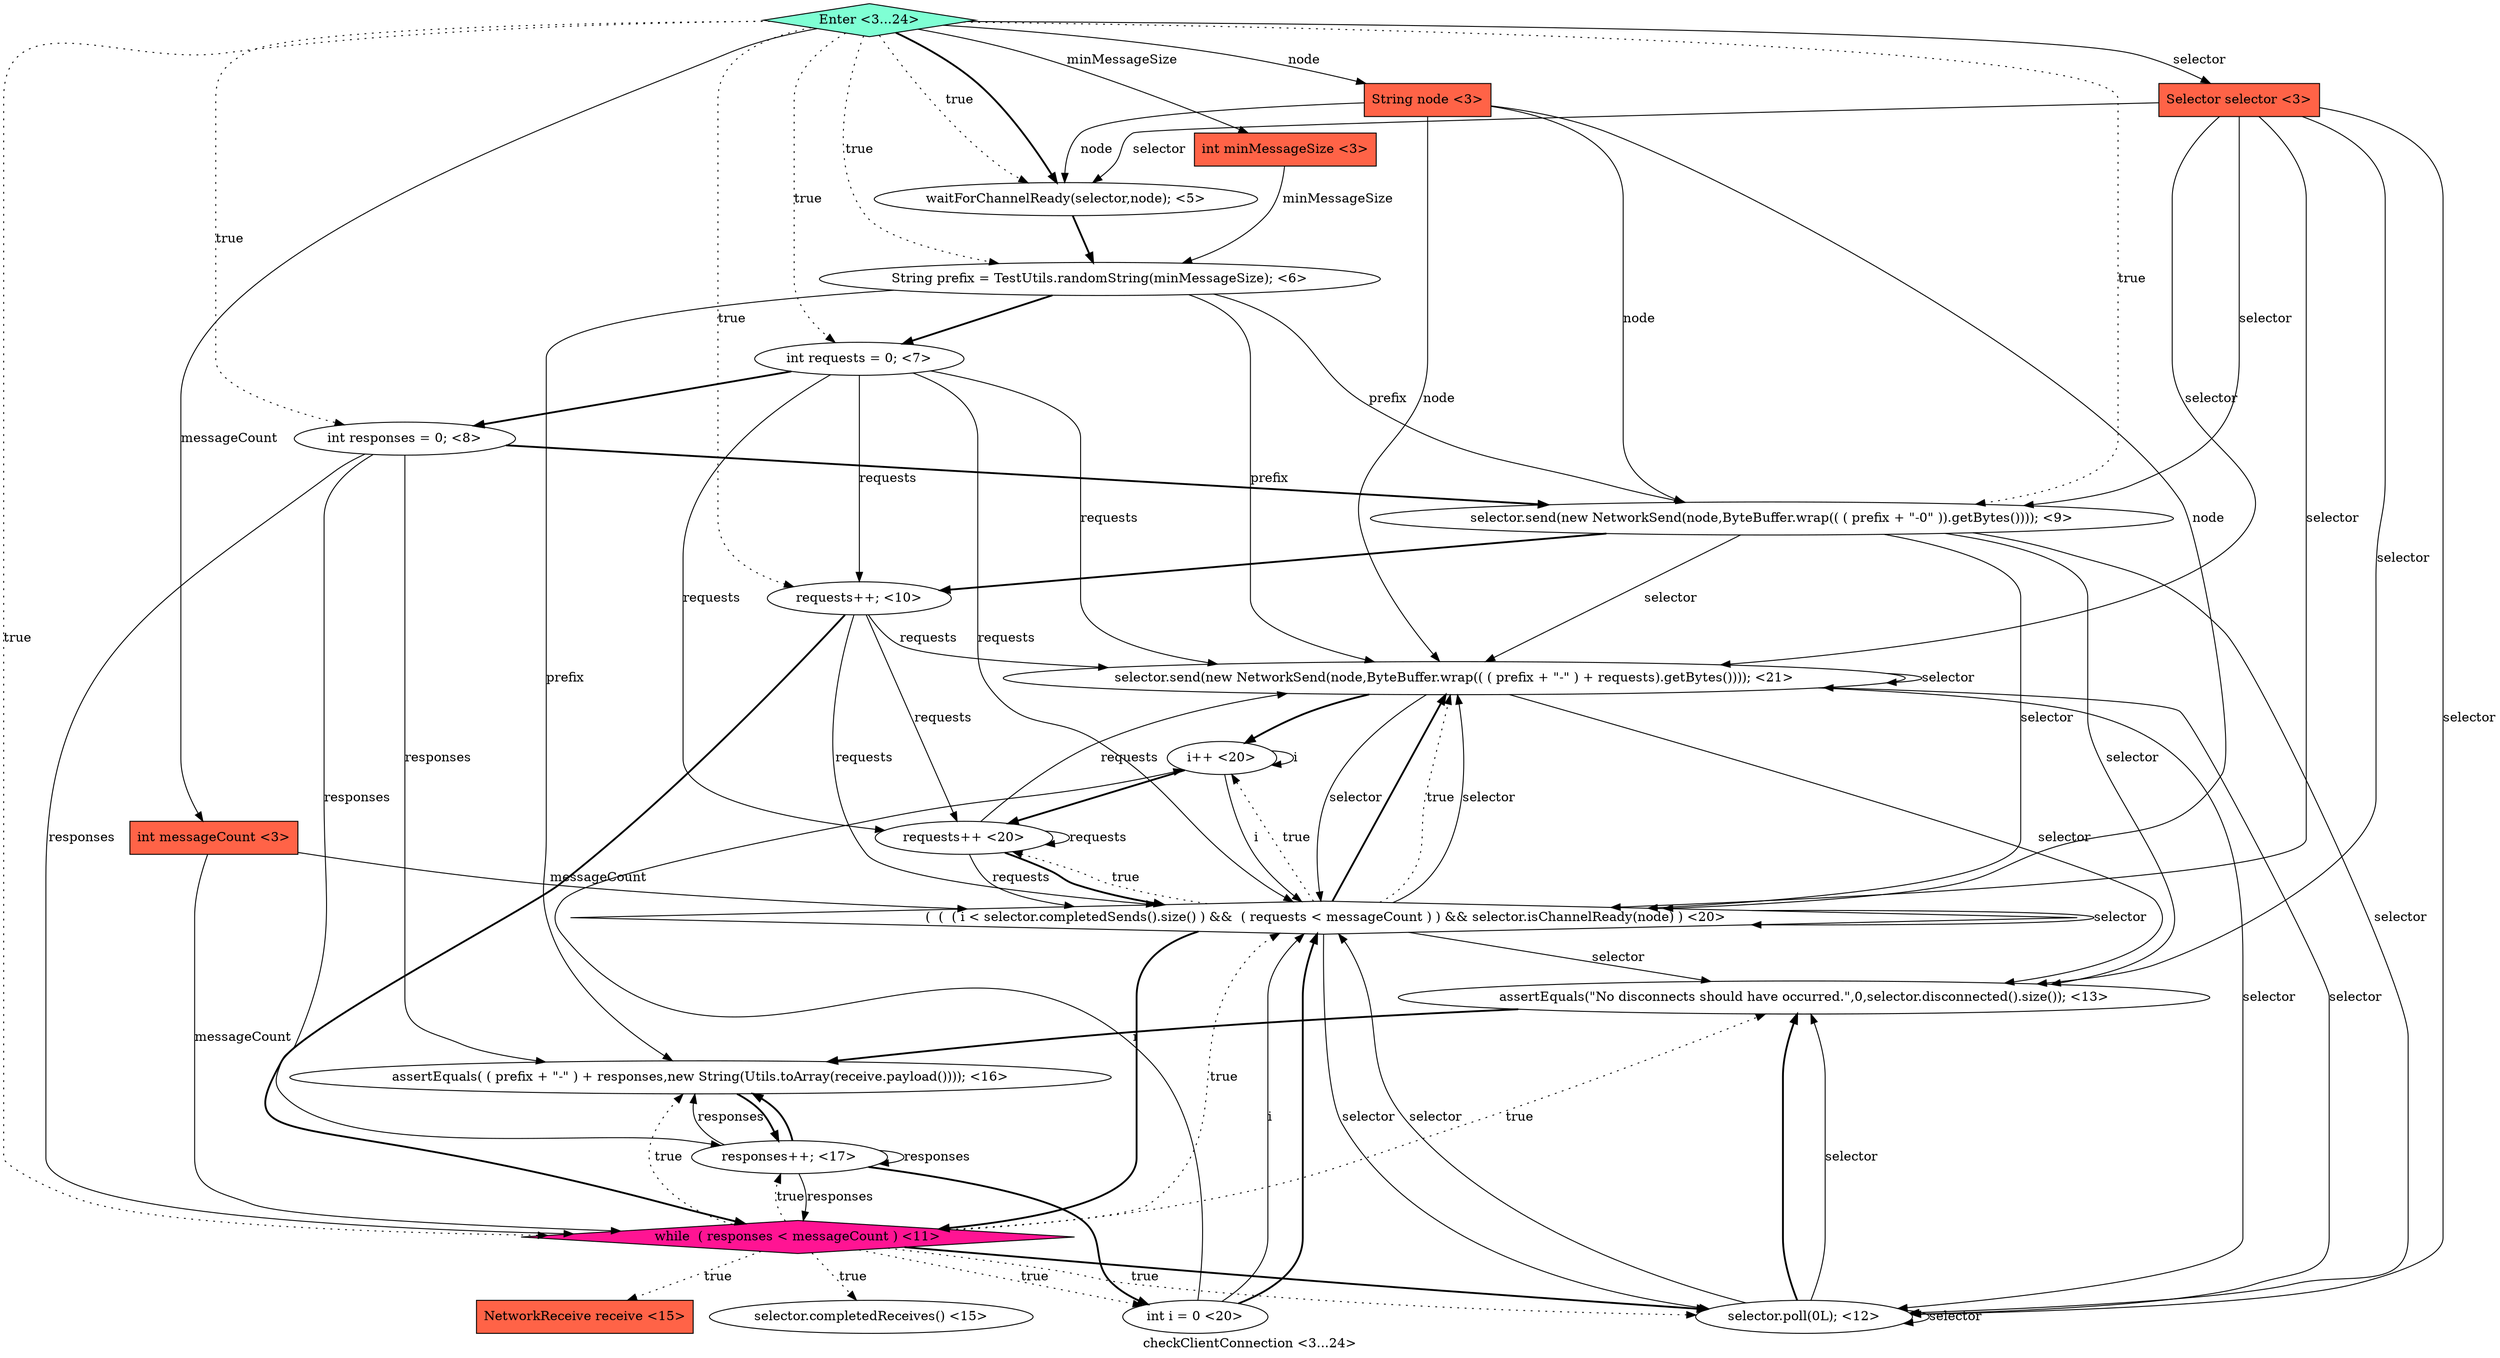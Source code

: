 digraph PDG {
label = "checkClientConnection <3...24>";
0.2 [style = filled, label = "int minMessageSize <3>", fillcolor = tomato, shape = box];
0.19 [style = filled, label = "i++ <20>", fillcolor = white, shape = ellipse];
0.17 [style = filled, label = "int i = 0 <20>", fillcolor = white, shape = ellipse];
0.3 [style = filled, label = "int messageCount <3>", fillcolor = tomato, shape = box];
0.11 [style = filled, label = "selector.poll(0L); <12>", fillcolor = white, shape = ellipse];
0.20 [style = filled, label = "requests++ <20>", fillcolor = white, shape = ellipse];
0.21 [style = filled, label = "selector.send(new NetworkSend(node,ByteBuffer.wrap(( ( prefix + \"-\" ) + requests).getBytes()))); <21>", fillcolor = white, shape = ellipse];
0.15 [style = filled, label = "assertEquals( ( prefix + \"-\" ) + responses,new String(Utils.toArray(receive.payload()))); <16>", fillcolor = white, shape = ellipse];
0.4 [style = filled, label = "waitForChannelReady(selector,node); <5>", fillcolor = white, shape = ellipse];
0.22 [style = filled, label = "Enter <3...24>", fillcolor = aquamarine, shape = diamond];
0.13 [style = filled, label = "NetworkReceive receive <15>", fillcolor = tomato, shape = box];
0.0 [style = filled, label = "Selector selector <3>", fillcolor = tomato, shape = box];
0.14 [style = filled, label = "selector.completedReceives() <15>", fillcolor = white, shape = ellipse];
0.18 [style = filled, label = " (  (  ( i < selector.completedSends().size() ) &&  ( requests < messageCount ) ) && selector.isChannelReady(node) ) <20>", fillcolor = white, shape = diamond];
0.9 [style = filled, label = "requests++; <10>", fillcolor = white, shape = ellipse];
0.1 [style = filled, label = "String node <3>", fillcolor = tomato, shape = box];
0.6 [style = filled, label = "int requests = 0; <7>", fillcolor = white, shape = ellipse];
0.10 [style = filled, label = "while  ( responses < messageCount ) <11>", fillcolor = deeppink, shape = diamond];
0.12 [style = filled, label = "assertEquals(\"No disconnects should have occurred.\",0,selector.disconnected().size()); <13>", fillcolor = white, shape = ellipse];
0.16 [style = filled, label = "responses++; <17>", fillcolor = white, shape = ellipse];
0.5 [style = filled, label = "String prefix = TestUtils.randomString(minMessageSize); <6>", fillcolor = white, shape = ellipse];
0.7 [style = filled, label = "int responses = 0; <8>", fillcolor = white, shape = ellipse];
0.8 [style = filled, label = "selector.send(new NetworkSend(node,ByteBuffer.wrap(( ( prefix + \"-0\" )).getBytes()))); <9>", fillcolor = white, shape = ellipse];
0.0 -> 0.4 [style = solid, label="selector"];
0.0 -> 0.8 [style = solid, label="selector"];
0.0 -> 0.11 [style = solid, label="selector"];
0.0 -> 0.12 [style = solid, label="selector"];
0.0 -> 0.18 [style = solid, label="selector"];
0.0 -> 0.21 [style = solid, label="selector"];
0.1 -> 0.4 [style = solid, label="node"];
0.1 -> 0.8 [style = solid, label="node"];
0.1 -> 0.18 [style = solid, label="node"];
0.1 -> 0.21 [style = solid, label="node"];
0.2 -> 0.5 [style = solid, label="minMessageSize"];
0.3 -> 0.10 [style = solid, label="messageCount"];
0.3 -> 0.18 [style = solid, label="messageCount"];
0.4 -> 0.5 [style = bold, label=""];
0.5 -> 0.6 [style = bold, label=""];
0.5 -> 0.8 [style = solid, label="prefix"];
0.5 -> 0.15 [style = solid, label="prefix"];
0.5 -> 0.21 [style = solid, label="prefix"];
0.6 -> 0.7 [style = bold, label=""];
0.6 -> 0.9 [style = solid, label="requests"];
0.6 -> 0.18 [style = solid, label="requests"];
0.6 -> 0.20 [style = solid, label="requests"];
0.6 -> 0.21 [style = solid, label="requests"];
0.7 -> 0.8 [style = bold, label=""];
0.7 -> 0.10 [style = solid, label="responses"];
0.7 -> 0.15 [style = solid, label="responses"];
0.7 -> 0.16 [style = solid, label="responses"];
0.8 -> 0.9 [style = bold, label=""];
0.8 -> 0.11 [style = solid, label="selector"];
0.8 -> 0.12 [style = solid, label="selector"];
0.8 -> 0.18 [style = solid, label="selector"];
0.8 -> 0.21 [style = solid, label="selector"];
0.9 -> 0.10 [style = bold, label=""];
0.9 -> 0.18 [style = solid, label="requests"];
0.9 -> 0.20 [style = solid, label="requests"];
0.9 -> 0.21 [style = solid, label="requests"];
0.10 -> 0.11 [style = dotted, label="true"];
0.10 -> 0.11 [style = bold, label=""];
0.10 -> 0.12 [style = dotted, label="true"];
0.10 -> 0.13 [style = dotted, label="true"];
0.10 -> 0.14 [style = dotted, label="true"];
0.10 -> 0.15 [style = dotted, label="true"];
0.10 -> 0.16 [style = dotted, label="true"];
0.10 -> 0.17 [style = dotted, label="true"];
0.10 -> 0.18 [style = dotted, label="true"];
0.11 -> 0.11 [style = solid, label="selector"];
0.11 -> 0.12 [style = solid, label="selector"];
0.11 -> 0.12 [style = bold, label=""];
0.11 -> 0.18 [style = solid, label="selector"];
0.11 -> 0.21 [style = solid, label="selector"];
0.12 -> 0.15 [style = bold, label=""];
0.15 -> 0.16 [style = bold, label=""];
0.16 -> 0.10 [style = solid, label="responses"];
0.16 -> 0.15 [style = solid, label="responses"];
0.16 -> 0.15 [style = bold, label=""];
0.16 -> 0.16 [style = solid, label="responses"];
0.16 -> 0.17 [style = bold, label=""];
0.17 -> 0.18 [style = solid, label="i"];
0.17 -> 0.18 [style = bold, label=""];
0.17 -> 0.19 [style = solid, label="i"];
0.18 -> 0.10 [style = bold, label=""];
0.18 -> 0.11 [style = solid, label="selector"];
0.18 -> 0.12 [style = solid, label="selector"];
0.18 -> 0.18 [style = solid, label="selector"];
0.18 -> 0.19 [style = dotted, label="true"];
0.18 -> 0.20 [style = dotted, label="true"];
0.18 -> 0.21 [style = dotted, label="true"];
0.18 -> 0.21 [style = solid, label="selector"];
0.18 -> 0.21 [style = bold, label=""];
0.19 -> 0.18 [style = solid, label="i"];
0.19 -> 0.19 [style = solid, label="i"];
0.19 -> 0.20 [style = bold, label=""];
0.20 -> 0.18 [style = solid, label="requests"];
0.20 -> 0.18 [style = bold, label=""];
0.20 -> 0.20 [style = solid, label="requests"];
0.20 -> 0.21 [style = solid, label="requests"];
0.21 -> 0.11 [style = solid, label="selector"];
0.21 -> 0.12 [style = solid, label="selector"];
0.21 -> 0.18 [style = solid, label="selector"];
0.21 -> 0.19 [style = bold, label=""];
0.21 -> 0.21 [style = solid, label="selector"];
0.22 -> 0.0 [style = solid, label="selector"];
0.22 -> 0.1 [style = solid, label="node"];
0.22 -> 0.2 [style = solid, label="minMessageSize"];
0.22 -> 0.3 [style = solid, label="messageCount"];
0.22 -> 0.4 [style = dotted, label="true"];
0.22 -> 0.4 [style = bold, label=""];
0.22 -> 0.5 [style = dotted, label="true"];
0.22 -> 0.6 [style = dotted, label="true"];
0.22 -> 0.7 [style = dotted, label="true"];
0.22 -> 0.8 [style = dotted, label="true"];
0.22 -> 0.9 [style = dotted, label="true"];
0.22 -> 0.10 [style = dotted, label="true"];
}
